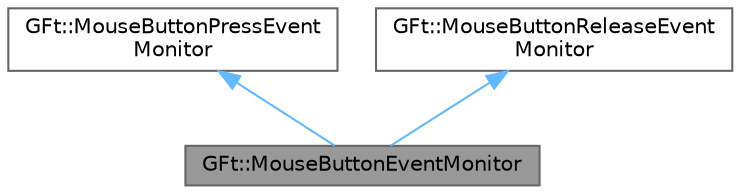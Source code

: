 digraph "GFt::MouseButtonEventMonitor"
{
 // LATEX_PDF_SIZE
  bgcolor="transparent";
  edge [fontname=Helvetica,fontsize=10,labelfontname=Helvetica,labelfontsize=10];
  node [fontname=Helvetica,fontsize=10,shape=box,height=0.2,width=0.4];
  Node1 [id="Node000001",label="GFt::MouseButtonEventMonitor",height=0.2,width=0.4,color="gray40", fillcolor="grey60", style="filled", fontcolor="black",tooltip="鼠标按钮事件监视器接口类"];
  Node2 -> Node1 [id="edge1_Node000001_Node000002",dir="back",color="steelblue1",style="solid",tooltip=" "];
  Node2 [id="Node000002",label="GFt::MouseButtonPressEvent\lMonitor",height=0.2,width=0.4,color="gray40", fillcolor="white", style="filled",URL="$class_g_ft_1_1_mouse_button_press_event_monitor.html",tooltip="鼠标按钮按下事件监视器接口类"];
  Node3 -> Node1 [id="edge2_Node000001_Node000003",dir="back",color="steelblue1",style="solid",tooltip=" "];
  Node3 [id="Node000003",label="GFt::MouseButtonReleaseEvent\lMonitor",height=0.2,width=0.4,color="gray40", fillcolor="white", style="filled",URL="$class_g_ft_1_1_mouse_button_release_event_monitor.html",tooltip="鼠标按钮释放事件监视器接口类"];
}
